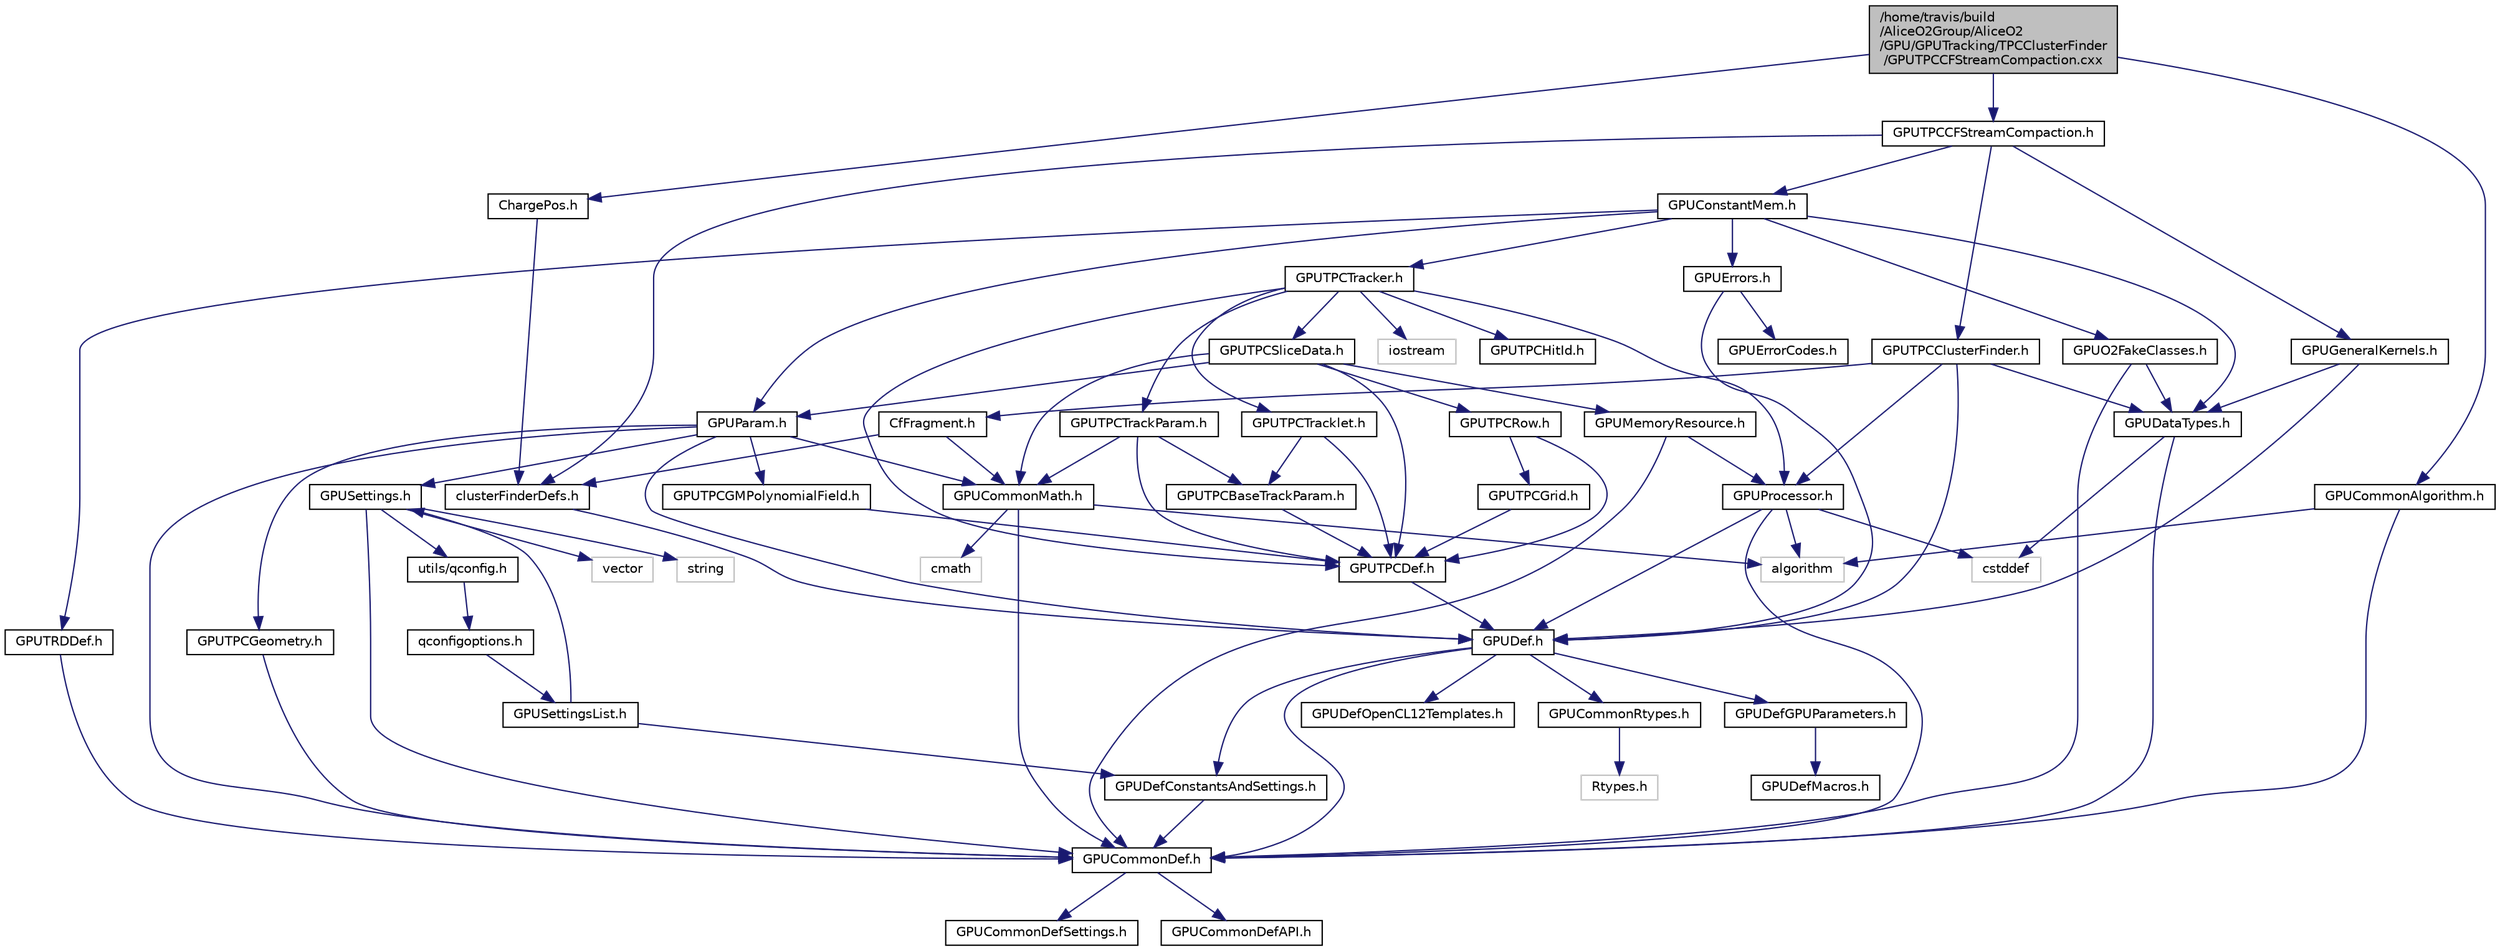 digraph "/home/travis/build/AliceO2Group/AliceO2/GPU/GPUTracking/TPCClusterFinder/GPUTPCCFStreamCompaction.cxx"
{
 // INTERACTIVE_SVG=YES
  bgcolor="transparent";
  edge [fontname="Helvetica",fontsize="10",labelfontname="Helvetica",labelfontsize="10"];
  node [fontname="Helvetica",fontsize="10",shape=record];
  Node0 [label="/home/travis/build\l/AliceO2Group/AliceO2\l/GPU/GPUTracking/TPCClusterFinder\l/GPUTPCCFStreamCompaction.cxx",height=0.2,width=0.4,color="black", fillcolor="grey75", style="filled", fontcolor="black"];
  Node0 -> Node1 [color="midnightblue",fontsize="10",style="solid",fontname="Helvetica"];
  Node1 [label="GPUTPCCFStreamCompaction.h",height=0.2,width=0.4,color="black",URL="$dc/deb/GPUTPCCFStreamCompaction_8h.html"];
  Node1 -> Node2 [color="midnightblue",fontsize="10",style="solid",fontname="Helvetica"];
  Node2 [label="clusterFinderDefs.h",height=0.2,width=0.4,color="black",URL="$d9/db0/clusterFinderDefs_8h.html"];
  Node2 -> Node3 [color="midnightblue",fontsize="10",style="solid",fontname="Helvetica"];
  Node3 [label="GPUDef.h",height=0.2,width=0.4,color="black",URL="$d2/d6d/GPUDef_8h.html"];
  Node3 -> Node4 [color="midnightblue",fontsize="10",style="solid",fontname="Helvetica"];
  Node4 [label="GPUCommonDef.h",height=0.2,width=0.4,color="black",URL="$df/d21/GPUCommonDef_8h.html"];
  Node4 -> Node5 [color="midnightblue",fontsize="10",style="solid",fontname="Helvetica"];
  Node5 [label="GPUCommonDefSettings.h",height=0.2,width=0.4,color="black",URL="$d5/d93/GPUCommonDefSettings_8h.html"];
  Node4 -> Node6 [color="midnightblue",fontsize="10",style="solid",fontname="Helvetica"];
  Node6 [label="GPUCommonDefAPI.h",height=0.2,width=0.4,color="black",URL="$da/d5a/GPUCommonDefAPI_8h.html"];
  Node3 -> Node7 [color="midnightblue",fontsize="10",style="solid",fontname="Helvetica"];
  Node7 [label="GPUDefConstantsAndSettings.h",height=0.2,width=0.4,color="black",URL="$d2/d37/GPUDefConstantsAndSettings_8h.html"];
  Node7 -> Node4 [color="midnightblue",fontsize="10",style="solid",fontname="Helvetica"];
  Node3 -> Node8 [color="midnightblue",fontsize="10",style="solid",fontname="Helvetica"];
  Node8 [label="GPUDefGPUParameters.h",height=0.2,width=0.4,color="black",URL="$dc/de9/GPUDefGPUParameters_8h.html"];
  Node8 -> Node9 [color="midnightblue",fontsize="10",style="solid",fontname="Helvetica"];
  Node9 [label="GPUDefMacros.h",height=0.2,width=0.4,color="black",URL="$d6/dff/GPUDefMacros_8h.html"];
  Node3 -> Node10 [color="midnightblue",fontsize="10",style="solid",fontname="Helvetica"];
  Node10 [label="GPUDefOpenCL12Templates.h",height=0.2,width=0.4,color="black",URL="$d3/d4c/GPUDefOpenCL12Templates_8h.html"];
  Node3 -> Node11 [color="midnightblue",fontsize="10",style="solid",fontname="Helvetica"];
  Node11 [label="GPUCommonRtypes.h",height=0.2,width=0.4,color="black",URL="$d2/d45/GPUCommonRtypes_8h.html"];
  Node11 -> Node12 [color="midnightblue",fontsize="10",style="solid",fontname="Helvetica"];
  Node12 [label="Rtypes.h",height=0.2,width=0.4,color="grey75"];
  Node1 -> Node13 [color="midnightblue",fontsize="10",style="solid",fontname="Helvetica"];
  Node13 [label="GPUGeneralKernels.h",height=0.2,width=0.4,color="black",URL="$d9/de5/GPUGeneralKernels_8h.html"];
  Node13 -> Node3 [color="midnightblue",fontsize="10",style="solid",fontname="Helvetica"];
  Node13 -> Node14 [color="midnightblue",fontsize="10",style="solid",fontname="Helvetica"];
  Node14 [label="GPUDataTypes.h",height=0.2,width=0.4,color="black",URL="$d4/dc5/GPUDataTypes_8h.html"];
  Node14 -> Node4 [color="midnightblue",fontsize="10",style="solid",fontname="Helvetica"];
  Node14 -> Node15 [color="midnightblue",fontsize="10",style="solid",fontname="Helvetica"];
  Node15 [label="cstddef",height=0.2,width=0.4,color="grey75"];
  Node1 -> Node16 [color="midnightblue",fontsize="10",style="solid",fontname="Helvetica"];
  Node16 [label="GPUConstantMem.h",height=0.2,width=0.4,color="black",URL="$db/df8/GPUConstantMem_8h.html"];
  Node16 -> Node17 [color="midnightblue",fontsize="10",style="solid",fontname="Helvetica"];
  Node17 [label="GPUTPCTracker.h",height=0.2,width=0.4,color="black",URL="$d6/d25/GPUTPCTracker_8h.html"];
  Node17 -> Node18 [color="midnightblue",fontsize="10",style="solid",fontname="Helvetica"];
  Node18 [label="GPUTPCDef.h",height=0.2,width=0.4,color="black",URL="$da/dab/GPUTPCDef_8h.html"];
  Node18 -> Node3 [color="midnightblue",fontsize="10",style="solid",fontname="Helvetica"];
  Node17 -> Node19 [color="midnightblue",fontsize="10",style="solid",fontname="Helvetica"];
  Node19 [label="iostream",height=0.2,width=0.4,color="grey75"];
  Node17 -> Node20 [color="midnightblue",fontsize="10",style="solid",fontname="Helvetica"];
  Node20 [label="GPUTPCHitId.h",height=0.2,width=0.4,color="black",URL="$dd/d7b/GPUTPCHitId_8h.html"];
  Node17 -> Node21 [color="midnightblue",fontsize="10",style="solid",fontname="Helvetica"];
  Node21 [label="GPUTPCSliceData.h",height=0.2,width=0.4,color="black",URL="$df/d4a/GPUTPCSliceData_8h.html"];
  Node21 -> Node18 [color="midnightblue",fontsize="10",style="solid",fontname="Helvetica"];
  Node21 -> Node22 [color="midnightblue",fontsize="10",style="solid",fontname="Helvetica"];
  Node22 [label="GPUTPCRow.h",height=0.2,width=0.4,color="black",URL="$d8/dff/GPUTPCRow_8h.html"];
  Node22 -> Node18 [color="midnightblue",fontsize="10",style="solid",fontname="Helvetica"];
  Node22 -> Node23 [color="midnightblue",fontsize="10",style="solid",fontname="Helvetica"];
  Node23 [label="GPUTPCGrid.h",height=0.2,width=0.4,color="black",URL="$d3/da7/GPUTPCGrid_8h.html"];
  Node23 -> Node18 [color="midnightblue",fontsize="10",style="solid",fontname="Helvetica"];
  Node21 -> Node24 [color="midnightblue",fontsize="10",style="solid",fontname="Helvetica"];
  Node24 [label="GPUCommonMath.h",height=0.2,width=0.4,color="black",URL="$d6/da2/GPUCommonMath_8h.html"];
  Node24 -> Node4 [color="midnightblue",fontsize="10",style="solid",fontname="Helvetica"];
  Node24 -> Node25 [color="midnightblue",fontsize="10",style="solid",fontname="Helvetica"];
  Node25 [label="cmath",height=0.2,width=0.4,color="grey75"];
  Node24 -> Node26 [color="midnightblue",fontsize="10",style="solid",fontname="Helvetica"];
  Node26 [label="algorithm",height=0.2,width=0.4,color="grey75"];
  Node21 -> Node27 [color="midnightblue",fontsize="10",style="solid",fontname="Helvetica"];
  Node27 [label="GPUParam.h",height=0.2,width=0.4,color="black",URL="$df/d13/GPUParam_8h.html"];
  Node27 -> Node4 [color="midnightblue",fontsize="10",style="solid",fontname="Helvetica"];
  Node27 -> Node24 [color="midnightblue",fontsize="10",style="solid",fontname="Helvetica"];
  Node27 -> Node3 [color="midnightblue",fontsize="10",style="solid",fontname="Helvetica"];
  Node27 -> Node28 [color="midnightblue",fontsize="10",style="solid",fontname="Helvetica"];
  Node28 [label="GPUSettings.h",height=0.2,width=0.4,color="black",URL="$dd/dc6/GPUSettings_8h.html"];
  Node28 -> Node4 [color="midnightblue",fontsize="10",style="solid",fontname="Helvetica"];
  Node28 -> Node29 [color="midnightblue",fontsize="10",style="solid",fontname="Helvetica"];
  Node29 [label="vector",height=0.2,width=0.4,color="grey75"];
  Node28 -> Node30 [color="midnightblue",fontsize="10",style="solid",fontname="Helvetica"];
  Node30 [label="string",height=0.2,width=0.4,color="grey75"];
  Node28 -> Node31 [color="midnightblue",fontsize="10",style="solid",fontname="Helvetica"];
  Node31 [label="utils/qconfig.h",height=0.2,width=0.4,color="black",URL="$da/d08/qconfig_8h.html"];
  Node31 -> Node32 [color="midnightblue",fontsize="10",style="solid",fontname="Helvetica"];
  Node32 [label="qconfigoptions.h",height=0.2,width=0.4,color="black",URL="$d8/de9/qconfigoptions_8h.html"];
  Node32 -> Node33 [color="midnightblue",fontsize="10",style="solid",fontname="Helvetica"];
  Node33 [label="GPUSettingsList.h",height=0.2,width=0.4,color="black",URL="$d4/d57/GPUSettingsList_8h.html"];
  Node33 -> Node7 [color="midnightblue",fontsize="10",style="solid",fontname="Helvetica"];
  Node33 -> Node28 [color="midnightblue",fontsize="10",style="solid",fontname="Helvetica"];
  Node27 -> Node34 [color="midnightblue",fontsize="10",style="solid",fontname="Helvetica"];
  Node34 [label="GPUTPCGeometry.h",height=0.2,width=0.4,color="black",URL="$d6/d1b/GPUTPCGeometry_8h.html"];
  Node34 -> Node4 [color="midnightblue",fontsize="10",style="solid",fontname="Helvetica"];
  Node27 -> Node35 [color="midnightblue",fontsize="10",style="solid",fontname="Helvetica"];
  Node35 [label="GPUTPCGMPolynomialField.h",height=0.2,width=0.4,color="black",URL="$d9/d9c/GPUTPCGMPolynomialField_8h.html"];
  Node35 -> Node18 [color="midnightblue",fontsize="10",style="solid",fontname="Helvetica"];
  Node21 -> Node36 [color="midnightblue",fontsize="10",style="solid",fontname="Helvetica"];
  Node36 [label="GPUMemoryResource.h",height=0.2,width=0.4,color="black",URL="$d5/da6/GPUMemoryResource_8h.html"];
  Node36 -> Node4 [color="midnightblue",fontsize="10",style="solid",fontname="Helvetica"];
  Node36 -> Node37 [color="midnightblue",fontsize="10",style="solid",fontname="Helvetica"];
  Node37 [label="GPUProcessor.h",height=0.2,width=0.4,color="black",URL="$d6/d57/GPUProcessor_8h.html"];
  Node37 -> Node4 [color="midnightblue",fontsize="10",style="solid",fontname="Helvetica"];
  Node37 -> Node3 [color="midnightblue",fontsize="10",style="solid",fontname="Helvetica"];
  Node37 -> Node15 [color="midnightblue",fontsize="10",style="solid",fontname="Helvetica"];
  Node37 -> Node26 [color="midnightblue",fontsize="10",style="solid",fontname="Helvetica"];
  Node17 -> Node38 [color="midnightblue",fontsize="10",style="solid",fontname="Helvetica"];
  Node38 [label="GPUTPCTrackParam.h",height=0.2,width=0.4,color="black",URL="$de/d15/GPUTPCTrackParam_8h.html"];
  Node38 -> Node39 [color="midnightblue",fontsize="10",style="solid",fontname="Helvetica"];
  Node39 [label="GPUTPCBaseTrackParam.h",height=0.2,width=0.4,color="black",URL="$df/d00/GPUTPCBaseTrackParam_8h.html"];
  Node39 -> Node18 [color="midnightblue",fontsize="10",style="solid",fontname="Helvetica"];
  Node38 -> Node18 [color="midnightblue",fontsize="10",style="solid",fontname="Helvetica"];
  Node38 -> Node24 [color="midnightblue",fontsize="10",style="solid",fontname="Helvetica"];
  Node17 -> Node40 [color="midnightblue",fontsize="10",style="solid",fontname="Helvetica"];
  Node40 [label="GPUTPCTracklet.h",height=0.2,width=0.4,color="black",URL="$db/d6e/GPUTPCTracklet_8h.html"];
  Node40 -> Node39 [color="midnightblue",fontsize="10",style="solid",fontname="Helvetica"];
  Node40 -> Node18 [color="midnightblue",fontsize="10",style="solid",fontname="Helvetica"];
  Node17 -> Node37 [color="midnightblue",fontsize="10",style="solid",fontname="Helvetica"];
  Node16 -> Node27 [color="midnightblue",fontsize="10",style="solid",fontname="Helvetica"];
  Node16 -> Node14 [color="midnightblue",fontsize="10",style="solid",fontname="Helvetica"];
  Node16 -> Node41 [color="midnightblue",fontsize="10",style="solid",fontname="Helvetica"];
  Node41 [label="GPUErrors.h",height=0.2,width=0.4,color="black",URL="$da/da4/GPUErrors_8h.html"];
  Node41 -> Node3 [color="midnightblue",fontsize="10",style="solid",fontname="Helvetica"];
  Node41 -> Node42 [color="midnightblue",fontsize="10",style="solid",fontname="Helvetica"];
  Node42 [label="GPUErrorCodes.h",height=0.2,width=0.4,color="black",URL="$de/d0d/GPUErrorCodes_8h.html"];
  Node16 -> Node43 [color="midnightblue",fontsize="10",style="solid",fontname="Helvetica"];
  Node43 [label="GPUTRDDef.h",height=0.2,width=0.4,color="black",URL="$d7/d4f/GPUTRDDef_8h.html"];
  Node43 -> Node4 [color="midnightblue",fontsize="10",style="solid",fontname="Helvetica"];
  Node16 -> Node44 [color="midnightblue",fontsize="10",style="solid",fontname="Helvetica"];
  Node44 [label="GPUO2FakeClasses.h",height=0.2,width=0.4,color="black",URL="$da/d28/GPUO2FakeClasses_8h.html"];
  Node44 -> Node4 [color="midnightblue",fontsize="10",style="solid",fontname="Helvetica"];
  Node44 -> Node14 [color="midnightblue",fontsize="10",style="solid",fontname="Helvetica"];
  Node1 -> Node45 [color="midnightblue",fontsize="10",style="solid",fontname="Helvetica"];
  Node45 [label="GPUTPCClusterFinder.h",height=0.2,width=0.4,color="black",URL="$d6/d4b/GPUTPCClusterFinder_8h.html"];
  Node45 -> Node3 [color="midnightblue",fontsize="10",style="solid",fontname="Helvetica"];
  Node45 -> Node37 [color="midnightblue",fontsize="10",style="solid",fontname="Helvetica"];
  Node45 -> Node14 [color="midnightblue",fontsize="10",style="solid",fontname="Helvetica"];
  Node45 -> Node46 [color="midnightblue",fontsize="10",style="solid",fontname="Helvetica"];
  Node46 [label="CfFragment.h",height=0.2,width=0.4,color="black",URL="$d8/dcc/CfFragment_8h.html"];
  Node46 -> Node2 [color="midnightblue",fontsize="10",style="solid",fontname="Helvetica"];
  Node46 -> Node24 [color="midnightblue",fontsize="10",style="solid",fontname="Helvetica"];
  Node0 -> Node47 [color="midnightblue",fontsize="10",style="solid",fontname="Helvetica"];
  Node47 [label="GPUCommonAlgorithm.h",height=0.2,width=0.4,color="black",URL="$dd/d0b/GPUCommonAlgorithm_8h.html"];
  Node47 -> Node4 [color="midnightblue",fontsize="10",style="solid",fontname="Helvetica"];
  Node47 -> Node26 [color="midnightblue",fontsize="10",style="solid",fontname="Helvetica"];
  Node0 -> Node48 [color="midnightblue",fontsize="10",style="solid",fontname="Helvetica"];
  Node48 [label="ChargePos.h",height=0.2,width=0.4,color="black",URL="$d1/d90/ChargePos_8h.html"];
  Node48 -> Node2 [color="midnightblue",fontsize="10",style="solid",fontname="Helvetica"];
}
